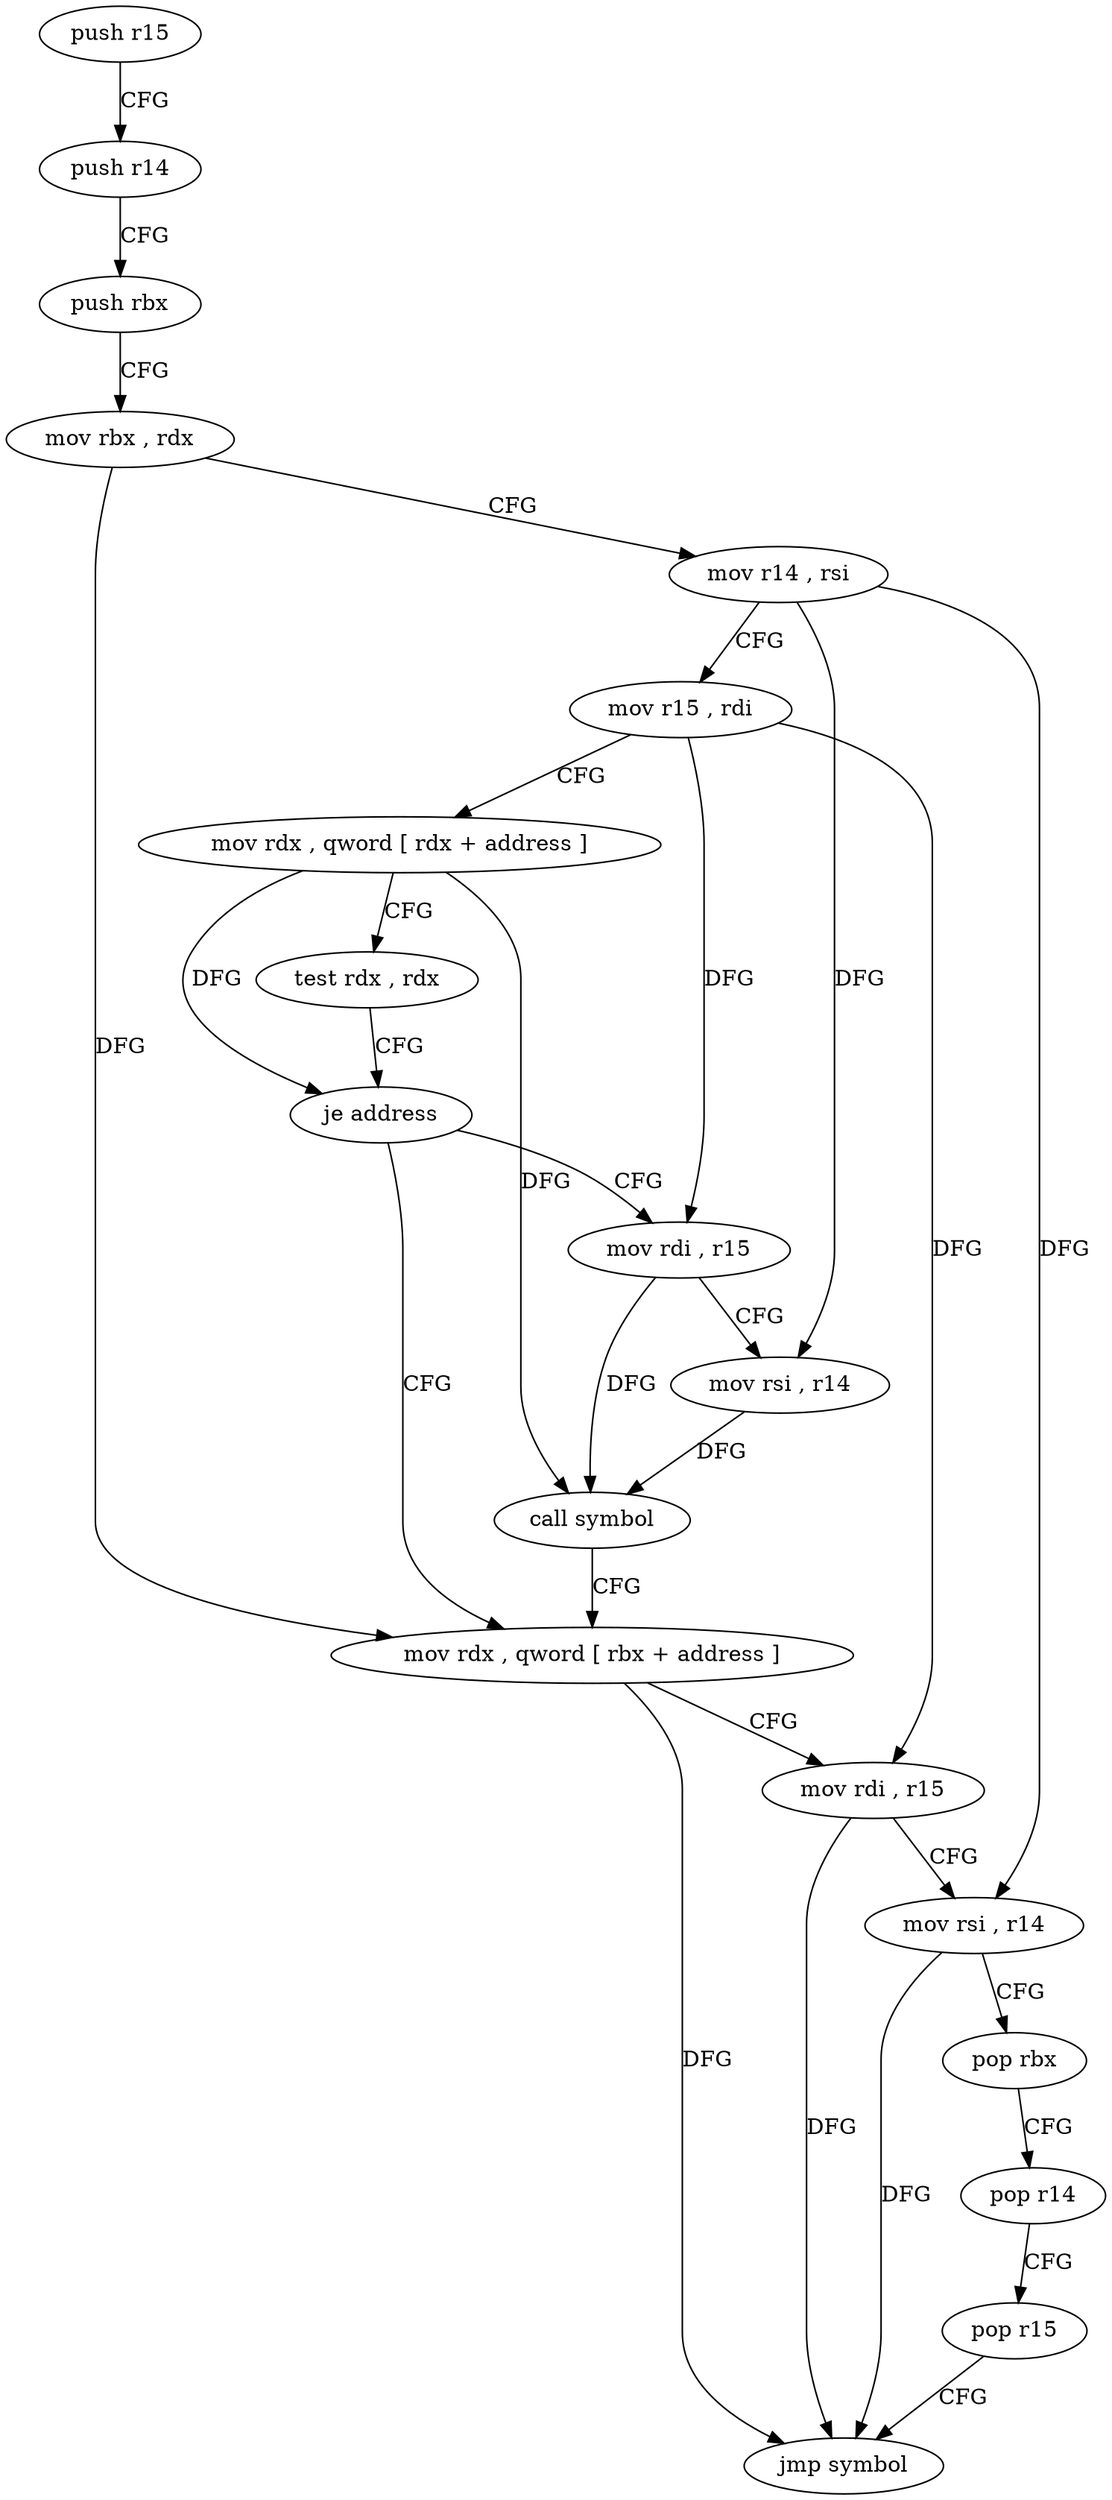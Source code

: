 digraph "func" {
"4211888" [label = "push r15" ]
"4211890" [label = "push r14" ]
"4211892" [label = "push rbx" ]
"4211893" [label = "mov rbx , rdx" ]
"4211896" [label = "mov r14 , rsi" ]
"4211899" [label = "mov r15 , rdi" ]
"4211902" [label = "mov rdx , qword [ rdx + address ]" ]
"4211909" [label = "test rdx , rdx" ]
"4211912" [label = "je address" ]
"4211925" [label = "mov rdx , qword [ rbx + address ]" ]
"4211914" [label = "mov rdi , r15" ]
"4211932" [label = "mov rdi , r15" ]
"4211935" [label = "mov rsi , r14" ]
"4211938" [label = "pop rbx" ]
"4211939" [label = "pop r14" ]
"4211941" [label = "pop r15" ]
"4211943" [label = "jmp symbol" ]
"4211917" [label = "mov rsi , r14" ]
"4211920" [label = "call symbol" ]
"4211888" -> "4211890" [ label = "CFG" ]
"4211890" -> "4211892" [ label = "CFG" ]
"4211892" -> "4211893" [ label = "CFG" ]
"4211893" -> "4211896" [ label = "CFG" ]
"4211893" -> "4211925" [ label = "DFG" ]
"4211896" -> "4211899" [ label = "CFG" ]
"4211896" -> "4211935" [ label = "DFG" ]
"4211896" -> "4211917" [ label = "DFG" ]
"4211899" -> "4211902" [ label = "CFG" ]
"4211899" -> "4211932" [ label = "DFG" ]
"4211899" -> "4211914" [ label = "DFG" ]
"4211902" -> "4211909" [ label = "CFG" ]
"4211902" -> "4211912" [ label = "DFG" ]
"4211902" -> "4211920" [ label = "DFG" ]
"4211909" -> "4211912" [ label = "CFG" ]
"4211912" -> "4211925" [ label = "CFG" ]
"4211912" -> "4211914" [ label = "CFG" ]
"4211925" -> "4211932" [ label = "CFG" ]
"4211925" -> "4211943" [ label = "DFG" ]
"4211914" -> "4211917" [ label = "CFG" ]
"4211914" -> "4211920" [ label = "DFG" ]
"4211932" -> "4211935" [ label = "CFG" ]
"4211932" -> "4211943" [ label = "DFG" ]
"4211935" -> "4211938" [ label = "CFG" ]
"4211935" -> "4211943" [ label = "DFG" ]
"4211938" -> "4211939" [ label = "CFG" ]
"4211939" -> "4211941" [ label = "CFG" ]
"4211941" -> "4211943" [ label = "CFG" ]
"4211917" -> "4211920" [ label = "DFG" ]
"4211920" -> "4211925" [ label = "CFG" ]
}
